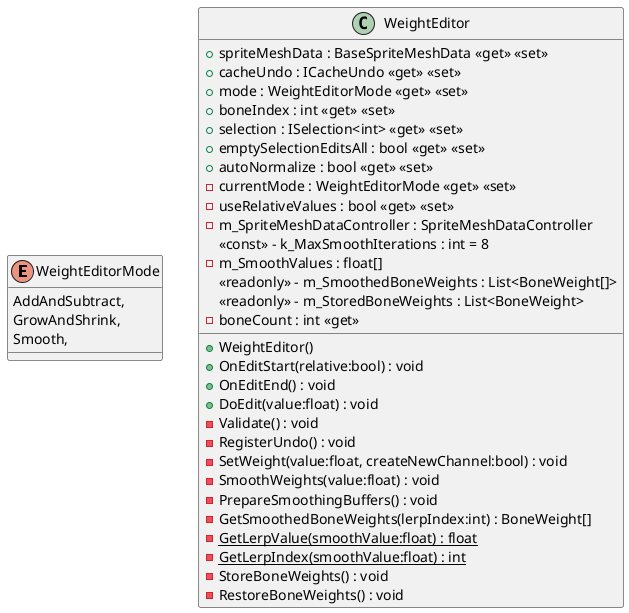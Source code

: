 @startuml
enum WeightEditorMode {
    AddAndSubtract,
    GrowAndShrink,
    Smooth,
}
class WeightEditor {
    + spriteMeshData : BaseSpriteMeshData <<get>> <<set>>
    + cacheUndo : ICacheUndo <<get>> <<set>>
    + mode : WeightEditorMode <<get>> <<set>>
    + boneIndex : int <<get>> <<set>>
    + selection : ISelection<int> <<get>> <<set>>
    + emptySelectionEditsAll : bool <<get>> <<set>>
    + autoNormalize : bool <<get>> <<set>>
    - currentMode : WeightEditorMode <<get>> <<set>>
    - useRelativeValues : bool <<get>> <<set>>
    - m_SpriteMeshDataController : SpriteMeshDataController
    <<const>> - k_MaxSmoothIterations : int = 8
    - m_SmoothValues : float[]
    <<readonly>> - m_SmoothedBoneWeights : List<BoneWeight[]>
    <<readonly>> - m_StoredBoneWeights : List<BoneWeight>
    - boneCount : int <<get>>
    + WeightEditor()
    + OnEditStart(relative:bool) : void
    + OnEditEnd() : void
    + DoEdit(value:float) : void
    - Validate() : void
    - RegisterUndo() : void
    - SetWeight(value:float, createNewChannel:bool) : void
    - SmoothWeights(value:float) : void
    - PrepareSmoothingBuffers() : void
    - GetSmoothedBoneWeights(lerpIndex:int) : BoneWeight[]
    {static} - GetLerpValue(smoothValue:float) : float
    {static} - GetLerpIndex(smoothValue:float) : int
    - StoreBoneWeights() : void
    - RestoreBoneWeights() : void
}
@enduml
